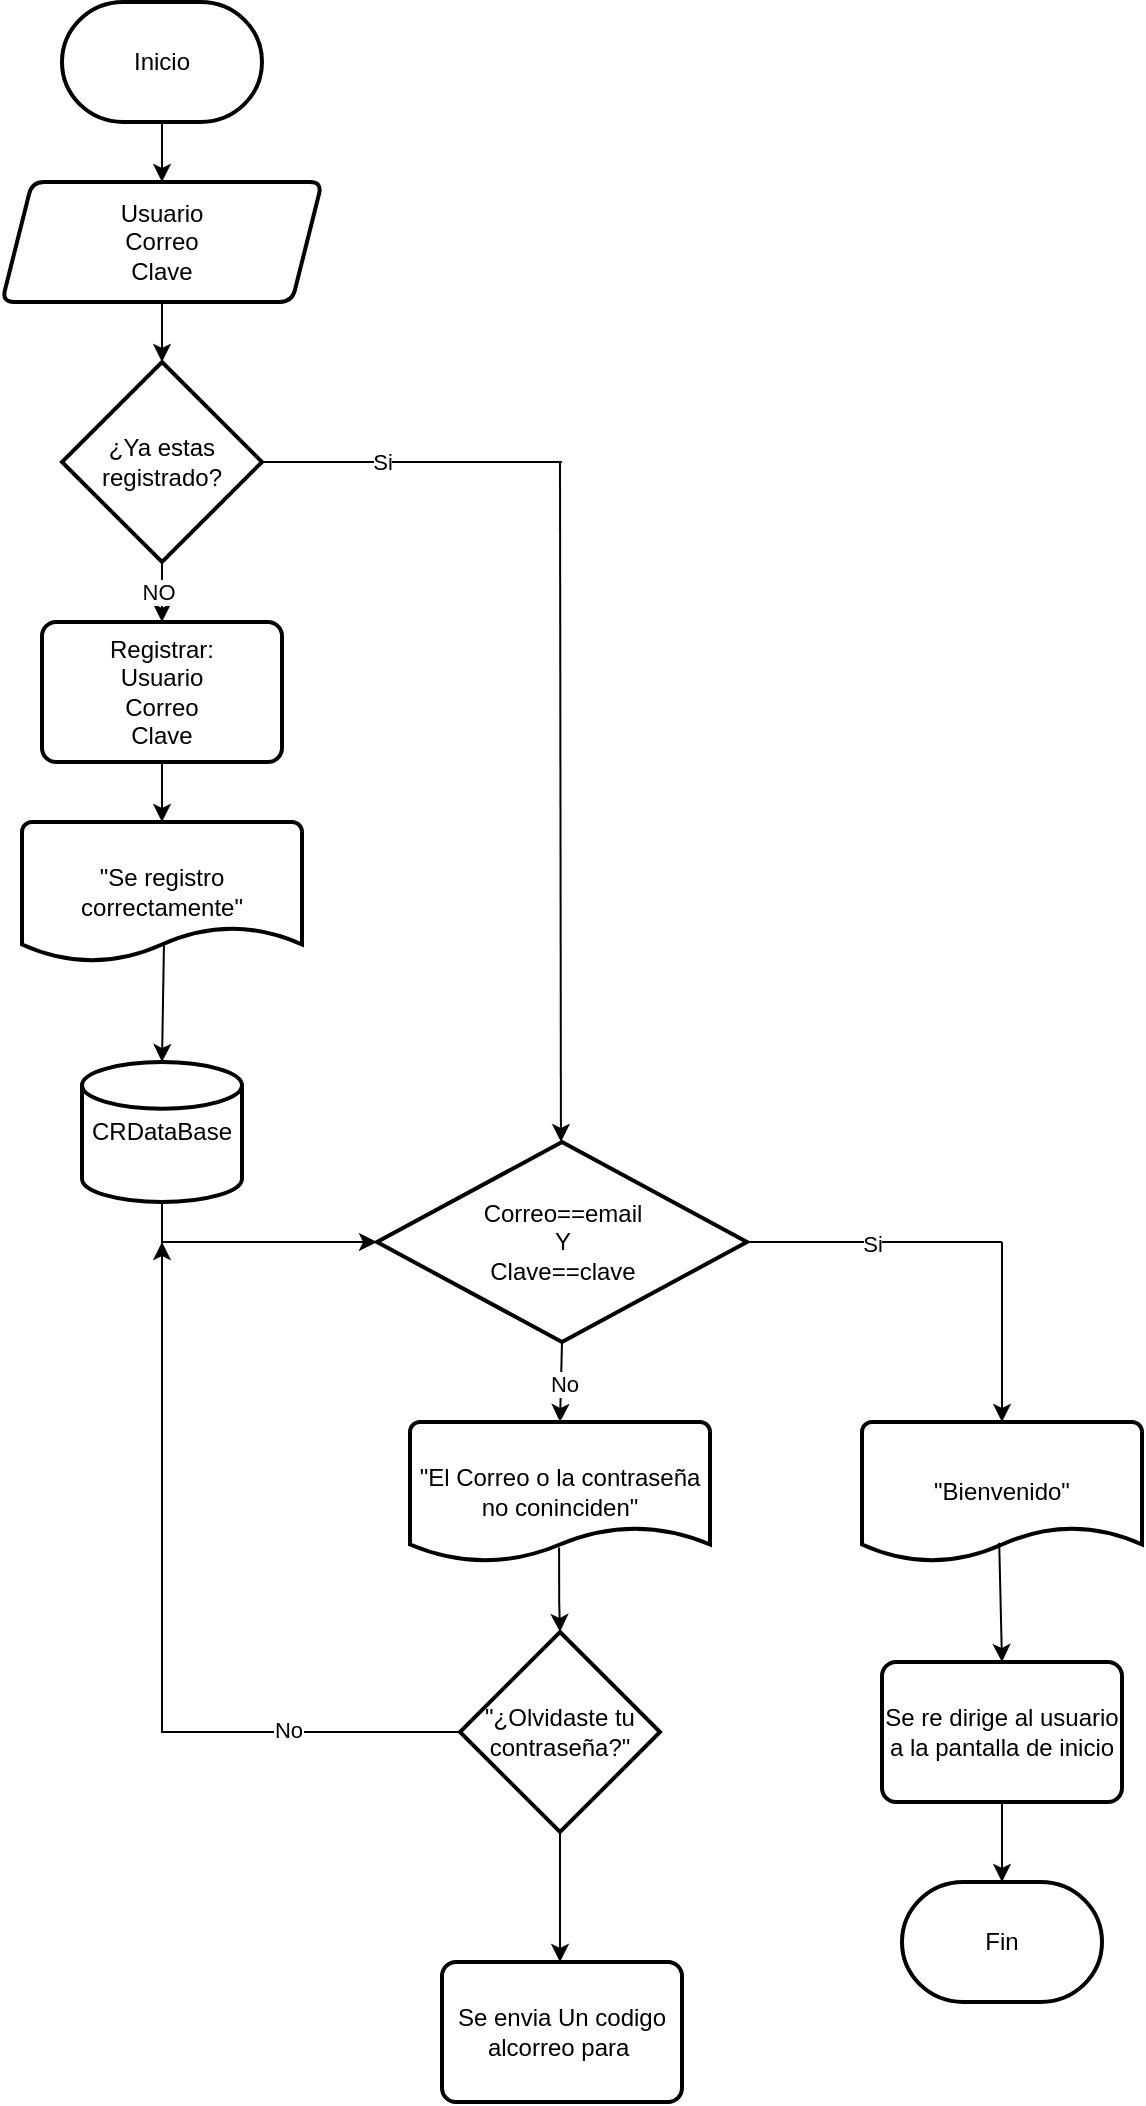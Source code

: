 <mxfile version="28.0.7">
  <diagram id="C5RBs43oDa-KdzZeNtuy" name="Page-1">
    <mxGraphModel dx="2421" dy="1348" grid="1" gridSize="10" guides="1" tooltips="1" connect="1" arrows="1" fold="1" page="1" pageScale="1" pageWidth="827" pageHeight="1169" math="0" shadow="0">
      <root>
        <mxCell id="WIyWlLk6GJQsqaUBKTNV-0" />
        <mxCell id="WIyWlLk6GJQsqaUBKTNV-1" parent="WIyWlLk6GJQsqaUBKTNV-0" />
        <mxCell id="X9y_e01_khnQ9gkJwbB1-2" style="edgeStyle=orthogonalEdgeStyle;rounded=0;orthogonalLoop=1;jettySize=auto;html=1;exitX=0.497;exitY=0.897;exitDx=0;exitDy=0;exitPerimeter=0;" edge="1" parent="WIyWlLk6GJQsqaUBKTNV-1" source="khstxSk2KWYAyFsnvbH7-1" target="X9y_e01_khnQ9gkJwbB1-0">
          <mxGeometry relative="1" as="geometry" />
        </mxCell>
        <mxCell id="khstxSk2KWYAyFsnvbH7-1" value="&quot;El Correo o la contraseña no coninciden&quot;" style="strokeWidth=2;html=1;shape=mxgraph.flowchart.document2;whiteSpace=wrap;size=0.25;" parent="WIyWlLk6GJQsqaUBKTNV-1" vertex="1">
          <mxGeometry x="414" y="750" width="150" height="70" as="geometry" />
        </mxCell>
        <mxCell id="khstxSk2KWYAyFsnvbH7-2" value="&lt;div&gt;Correo==email&lt;/div&gt;&lt;div&gt;Y&lt;/div&gt;&lt;div&gt;Clave==clave&lt;/div&gt;" style="strokeWidth=2;html=1;shape=mxgraph.flowchart.decision;whiteSpace=wrap;" parent="WIyWlLk6GJQsqaUBKTNV-1" vertex="1">
          <mxGeometry x="397.5" y="610" width="185" height="100" as="geometry" />
        </mxCell>
        <mxCell id="khstxSk2KWYAyFsnvbH7-3" value="&lt;div&gt;Usuario&lt;/div&gt;&lt;div&gt;Correo&lt;/div&gt;&lt;div&gt;Clave&lt;/div&gt;" style="shape=parallelogram;html=1;strokeWidth=2;perimeter=parallelogramPerimeter;whiteSpace=wrap;rounded=1;arcSize=12;size=0.094;" parent="WIyWlLk6GJQsqaUBKTNV-1" vertex="1">
          <mxGeometry x="210" y="130" width="160" height="60" as="geometry" />
        </mxCell>
        <mxCell id="khstxSk2KWYAyFsnvbH7-4" value="Fin" style="strokeWidth=2;html=1;shape=mxgraph.flowchart.terminator;whiteSpace=wrap;" parent="WIyWlLk6GJQsqaUBKTNV-1" vertex="1">
          <mxGeometry x="660" y="980" width="100" height="60" as="geometry" />
        </mxCell>
        <mxCell id="khstxSk2KWYAyFsnvbH7-5" value="Inicio" style="strokeWidth=2;html=1;shape=mxgraph.flowchart.terminator;whiteSpace=wrap;" parent="WIyWlLk6GJQsqaUBKTNV-1" vertex="1">
          <mxGeometry x="240" y="40" width="100" height="60" as="geometry" />
        </mxCell>
        <mxCell id="khstxSk2KWYAyFsnvbH7-6" value="CRDataBase" style="strokeWidth=2;html=1;shape=mxgraph.flowchart.database;whiteSpace=wrap;" parent="WIyWlLk6GJQsqaUBKTNV-1" vertex="1">
          <mxGeometry x="250" y="570" width="80" height="70" as="geometry" />
        </mxCell>
        <mxCell id="khstxSk2KWYAyFsnvbH7-8" value="" style="endArrow=classic;html=1;rounded=0;entryX=0.5;entryY=0;entryDx=0;entryDy=0;entryPerimeter=0;" parent="WIyWlLk6GJQsqaUBKTNV-1" target="khstxSk2KWYAyFsnvbH7-27" edge="1">
          <mxGeometry width="50" height="50" relative="1" as="geometry">
            <mxPoint x="710" y="660" as="sourcePoint" />
            <mxPoint x="710" y="710" as="targetPoint" />
          </mxGeometry>
        </mxCell>
        <mxCell id="khstxSk2KWYAyFsnvbH7-9" value="" style="endArrow=none;html=1;rounded=0;exitX=1;exitY=0.5;exitDx=0;exitDy=0;exitPerimeter=0;" parent="WIyWlLk6GJQsqaUBKTNV-1" source="khstxSk2KWYAyFsnvbH7-32" edge="1">
          <mxGeometry width="50" height="50" relative="1" as="geometry">
            <mxPoint x="380" y="320" as="sourcePoint" />
            <mxPoint x="490" y="270" as="targetPoint" />
          </mxGeometry>
        </mxCell>
        <mxCell id="khstxSk2KWYAyFsnvbH7-38" value="Si" style="edgeLabel;html=1;align=center;verticalAlign=middle;resizable=0;points=[];" parent="khstxSk2KWYAyFsnvbH7-9" vertex="1" connectable="0">
          <mxGeometry x="-0.203" relative="1" as="geometry">
            <mxPoint as="offset" />
          </mxGeometry>
        </mxCell>
        <mxCell id="khstxSk2KWYAyFsnvbH7-10" value="Se re dirige al usuario a la pantalla de inicio" style="rounded=1;whiteSpace=wrap;html=1;absoluteArcSize=1;arcSize=14;strokeWidth=2;" parent="WIyWlLk6GJQsqaUBKTNV-1" vertex="1">
          <mxGeometry x="650" y="870" width="120" height="70" as="geometry" />
        </mxCell>
        <mxCell id="khstxSk2KWYAyFsnvbH7-11" value="" style="endArrow=classic;html=1;rounded=0;exitX=0.5;exitY=1;exitDx=0;exitDy=0;exitPerimeter=0;entryX=0.5;entryY=0;entryDx=0;entryDy=0;" parent="WIyWlLk6GJQsqaUBKTNV-1" source="khstxSk2KWYAyFsnvbH7-5" target="khstxSk2KWYAyFsnvbH7-3" edge="1">
          <mxGeometry width="50" height="50" relative="1" as="geometry">
            <mxPoint x="400" y="220" as="sourcePoint" />
            <mxPoint x="450" y="170" as="targetPoint" />
          </mxGeometry>
        </mxCell>
        <mxCell id="khstxSk2KWYAyFsnvbH7-12" value="" style="endArrow=classic;html=1;rounded=0;entryX=0;entryY=0.5;entryDx=0;entryDy=0;entryPerimeter=0;" parent="WIyWlLk6GJQsqaUBKTNV-1" target="khstxSk2KWYAyFsnvbH7-2" edge="1">
          <mxGeometry width="50" height="50" relative="1" as="geometry">
            <mxPoint x="290" y="660" as="sourcePoint" />
            <mxPoint x="870" y="350" as="targetPoint" />
          </mxGeometry>
        </mxCell>
        <mxCell id="khstxSk2KWYAyFsnvbH7-13" value="" style="endArrow=classic;html=1;rounded=0;exitX=0.5;exitY=1;exitDx=0;exitDy=0;entryX=0.5;entryY=0;entryDx=0;entryDy=0;entryPerimeter=0;" parent="WIyWlLk6GJQsqaUBKTNV-1" source="khstxSk2KWYAyFsnvbH7-35" target="khstxSk2KWYAyFsnvbH7-39" edge="1">
          <mxGeometry width="50" height="50" relative="1" as="geometry">
            <mxPoint x="630" y="170" as="sourcePoint" />
            <mxPoint x="290" y="450" as="targetPoint" />
          </mxGeometry>
        </mxCell>
        <mxCell id="khstxSk2KWYAyFsnvbH7-14" value="" style="endArrow=none;html=1;rounded=0;exitX=1;exitY=0.5;exitDx=0;exitDy=0;exitPerimeter=0;" parent="WIyWlLk6GJQsqaUBKTNV-1" source="khstxSk2KWYAyFsnvbH7-2" edge="1">
          <mxGeometry width="50" height="50" relative="1" as="geometry">
            <mxPoint x="600" y="600" as="sourcePoint" />
            <mxPoint x="710" y="660" as="targetPoint" />
          </mxGeometry>
        </mxCell>
        <mxCell id="khstxSk2KWYAyFsnvbH7-15" value="Si" style="edgeLabel;html=1;align=center;verticalAlign=middle;resizable=0;points=[];" parent="khstxSk2KWYAyFsnvbH7-14" vertex="1" connectable="0">
          <mxGeometry x="-0.032" y="-1" relative="1" as="geometry">
            <mxPoint x="1" as="offset" />
          </mxGeometry>
        </mxCell>
        <mxCell id="khstxSk2KWYAyFsnvbH7-22" value="" style="endArrow=classic;html=1;rounded=0;exitX=0;exitY=0.5;exitDx=0;exitDy=0;exitPerimeter=0;" parent="WIyWlLk6GJQsqaUBKTNV-1" edge="1" source="X9y_e01_khnQ9gkJwbB1-0">
          <mxGeometry width="50" height="50" relative="1" as="geometry">
            <mxPoint x="310" y="920" as="sourcePoint" />
            <mxPoint x="290" y="660" as="targetPoint" />
            <Array as="points">
              <mxPoint x="290" y="905" />
            </Array>
          </mxGeometry>
        </mxCell>
        <mxCell id="X9y_e01_khnQ9gkJwbB1-1" value="No" style="edgeLabel;html=1;align=center;verticalAlign=middle;resizable=0;points=[];" vertex="1" connectable="0" parent="khstxSk2KWYAyFsnvbH7-22">
          <mxGeometry x="-0.562" y="-1" relative="1" as="geometry">
            <mxPoint as="offset" />
          </mxGeometry>
        </mxCell>
        <mxCell id="khstxSk2KWYAyFsnvbH7-23" value="" style="endArrow=none;html=1;rounded=0;entryX=0.5;entryY=1;entryDx=0;entryDy=0;entryPerimeter=0;" parent="WIyWlLk6GJQsqaUBKTNV-1" target="khstxSk2KWYAyFsnvbH7-6" edge="1">
          <mxGeometry width="50" height="50" relative="1" as="geometry">
            <mxPoint x="290" y="665" as="sourcePoint" />
            <mxPoint x="330" y="565" as="targetPoint" />
          </mxGeometry>
        </mxCell>
        <mxCell id="khstxSk2KWYAyFsnvbH7-24" value="" style="endArrow=classic;html=1;rounded=0;exitX=0.5;exitY=1;exitDx=0;exitDy=0;exitPerimeter=0;entryX=0.5;entryY=0;entryDx=0;entryDy=0;entryPerimeter=0;" parent="WIyWlLk6GJQsqaUBKTNV-1" source="khstxSk2KWYAyFsnvbH7-2" target="khstxSk2KWYAyFsnvbH7-1" edge="1">
          <mxGeometry width="50" height="50" relative="1" as="geometry">
            <mxPoint x="520" y="660" as="sourcePoint" />
            <mxPoint x="490" y="740" as="targetPoint" />
          </mxGeometry>
        </mxCell>
        <mxCell id="khstxSk2KWYAyFsnvbH7-26" value="No" style="edgeLabel;html=1;align=center;verticalAlign=middle;resizable=0;points=[];" parent="khstxSk2KWYAyFsnvbH7-24" vertex="1" connectable="0">
          <mxGeometry x="0.029" y="1" relative="1" as="geometry">
            <mxPoint as="offset" />
          </mxGeometry>
        </mxCell>
        <mxCell id="khstxSk2KWYAyFsnvbH7-27" value="&quot;Bienvenido&quot;" style="strokeWidth=2;html=1;shape=mxgraph.flowchart.document2;whiteSpace=wrap;size=0.25;" parent="WIyWlLk6GJQsqaUBKTNV-1" vertex="1">
          <mxGeometry x="640" y="750" width="140" height="70" as="geometry" />
        </mxCell>
        <mxCell id="khstxSk2KWYAyFsnvbH7-29" value="" style="endArrow=classic;html=1;rounded=0;entryX=0.5;entryY=0;entryDx=0;entryDy=0;exitX=0.49;exitY=0.862;exitDx=0;exitDy=0;exitPerimeter=0;" parent="WIyWlLk6GJQsqaUBKTNV-1" source="khstxSk2KWYAyFsnvbH7-27" target="khstxSk2KWYAyFsnvbH7-10" edge="1">
          <mxGeometry width="50" height="50" relative="1" as="geometry">
            <mxPoint x="730" y="690" as="sourcePoint" />
            <mxPoint x="730" y="840" as="targetPoint" />
          </mxGeometry>
        </mxCell>
        <mxCell id="khstxSk2KWYAyFsnvbH7-30" value="" style="endArrow=classic;html=1;rounded=0;entryX=0.5;entryY=0;entryDx=0;entryDy=0;entryPerimeter=0;exitX=0.5;exitY=1;exitDx=0;exitDy=0;" parent="WIyWlLk6GJQsqaUBKTNV-1" source="khstxSk2KWYAyFsnvbH7-10" target="khstxSk2KWYAyFsnvbH7-4" edge="1">
          <mxGeometry width="50" height="50" relative="1" as="geometry">
            <mxPoint x="840" y="890" as="sourcePoint" />
            <mxPoint x="840" y="1040" as="targetPoint" />
          </mxGeometry>
        </mxCell>
        <mxCell id="khstxSk2KWYAyFsnvbH7-32" value="¿Ya estas registrado?" style="strokeWidth=2;html=1;shape=mxgraph.flowchart.decision;whiteSpace=wrap;" parent="WIyWlLk6GJQsqaUBKTNV-1" vertex="1">
          <mxGeometry x="240" y="220" width="100" height="100" as="geometry" />
        </mxCell>
        <mxCell id="khstxSk2KWYAyFsnvbH7-33" value="" style="endArrow=classic;html=1;rounded=0;exitX=0.5;exitY=1;exitDx=0;exitDy=0;" parent="WIyWlLk6GJQsqaUBKTNV-1" source="khstxSk2KWYAyFsnvbH7-3" target="khstxSk2KWYAyFsnvbH7-32" edge="1">
          <mxGeometry width="50" height="50" relative="1" as="geometry">
            <mxPoint x="520" y="210" as="sourcePoint" />
            <mxPoint x="520" y="390" as="targetPoint" />
          </mxGeometry>
        </mxCell>
        <mxCell id="khstxSk2KWYAyFsnvbH7-34" value="" style="endArrow=classic;html=1;rounded=0;exitX=0.5;exitY=1;exitDx=0;exitDy=0;exitPerimeter=0;" parent="WIyWlLk6GJQsqaUBKTNV-1" source="khstxSk2KWYAyFsnvbH7-32" edge="1">
          <mxGeometry width="50" height="50" relative="1" as="geometry">
            <mxPoint x="450" y="250" as="sourcePoint" />
            <mxPoint x="290" y="350" as="targetPoint" />
          </mxGeometry>
        </mxCell>
        <mxCell id="khstxSk2KWYAyFsnvbH7-37" value="NO" style="edgeLabel;html=1;align=center;verticalAlign=middle;resizable=0;points=[];" parent="khstxSk2KWYAyFsnvbH7-34" vertex="1" connectable="0">
          <mxGeometry x="0.007" y="-2" relative="1" as="geometry">
            <mxPoint as="offset" />
          </mxGeometry>
        </mxCell>
        <mxCell id="khstxSk2KWYAyFsnvbH7-35" value="Registrar:&lt;div&gt;Usuario&lt;/div&gt;&lt;div&gt;Correo&lt;/div&gt;&lt;div&gt;Clave&lt;/div&gt;" style="rounded=1;whiteSpace=wrap;html=1;absoluteArcSize=1;arcSize=14;strokeWidth=2;" parent="WIyWlLk6GJQsqaUBKTNV-1" vertex="1">
          <mxGeometry x="230" y="350" width="120" height="70" as="geometry" />
        </mxCell>
        <mxCell id="khstxSk2KWYAyFsnvbH7-36" value="" style="endArrow=classic;html=1;rounded=0;entryX=0.5;entryY=0;entryDx=0;entryDy=0;entryPerimeter=0;" parent="WIyWlLk6GJQsqaUBKTNV-1" edge="1">
          <mxGeometry width="50" height="50" relative="1" as="geometry">
            <mxPoint x="489" y="270" as="sourcePoint" />
            <mxPoint x="489.47" y="610" as="targetPoint" />
          </mxGeometry>
        </mxCell>
        <mxCell id="khstxSk2KWYAyFsnvbH7-39" value="&quot;Se registro correctamente&quot;" style="strokeWidth=2;html=1;shape=mxgraph.flowchart.document2;whiteSpace=wrap;size=0.25;" parent="WIyWlLk6GJQsqaUBKTNV-1" vertex="1">
          <mxGeometry x="220" y="450" width="140" height="70" as="geometry" />
        </mxCell>
        <mxCell id="khstxSk2KWYAyFsnvbH7-40" value="" style="endArrow=classic;html=1;rounded=0;entryX=0.5;entryY=0;entryDx=0;entryDy=0;entryPerimeter=0;" parent="WIyWlLk6GJQsqaUBKTNV-1" target="khstxSk2KWYAyFsnvbH7-6" edge="1">
          <mxGeometry width="50" height="50" relative="1" as="geometry">
            <mxPoint x="291" y="510" as="sourcePoint" />
            <mxPoint x="280" y="580" as="targetPoint" />
          </mxGeometry>
        </mxCell>
        <mxCell id="X9y_e01_khnQ9gkJwbB1-3" style="edgeStyle=orthogonalEdgeStyle;rounded=0;orthogonalLoop=1;jettySize=auto;html=1;" edge="1" parent="WIyWlLk6GJQsqaUBKTNV-1" source="X9y_e01_khnQ9gkJwbB1-0">
          <mxGeometry relative="1" as="geometry">
            <mxPoint x="489" y="1020" as="targetPoint" />
          </mxGeometry>
        </mxCell>
        <mxCell id="X9y_e01_khnQ9gkJwbB1-0" value="&quot;¿Olvidaste tu contraseña?&quot;" style="strokeWidth=2;html=1;shape=mxgraph.flowchart.decision;whiteSpace=wrap;" vertex="1" parent="WIyWlLk6GJQsqaUBKTNV-1">
          <mxGeometry x="439" y="855" width="100" height="100" as="geometry" />
        </mxCell>
        <mxCell id="X9y_e01_khnQ9gkJwbB1-5" value="Se envia Un codigo alcorreo para&amp;nbsp;" style="rounded=1;whiteSpace=wrap;html=1;absoluteArcSize=1;arcSize=14;strokeWidth=2;" vertex="1" parent="WIyWlLk6GJQsqaUBKTNV-1">
          <mxGeometry x="430" y="1020" width="120" height="70" as="geometry" />
        </mxCell>
      </root>
    </mxGraphModel>
  </diagram>
</mxfile>
